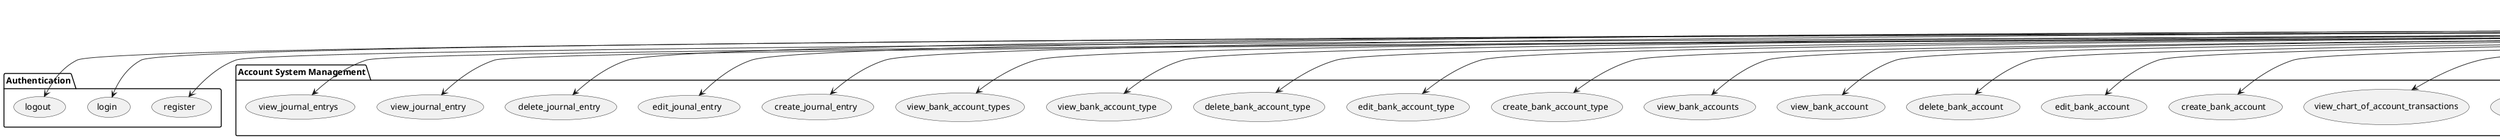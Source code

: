@startuml name Double Entry System

actor User
' min 62 API '

package "Authentication" {
    ' routes auth '
    usecase register
    usecase login
    ' frontend handle, bec it stateless '
    usecase logout

    User --> (register)
    User --> (login)
    User --> (logout)
    ' 3 '
}

package "Account System Management" {
    
    ' routes user ' 
    usecase delete_account
    usecase update_user_profile
    usecase change_password
    usecase view_profile


    User --> (delete_account)
    User --> (update_user_profile)
    User --> (change_password)
    User --> (view_profile)
    ' 5 '
}

package "Company Management" {
    ' routes company '
    usecase create_company
    usecase edit_company
    usecase delete_company
    usecase add_user_to_company
    usecase remove_user_from_company
    usecase view_company
    usecase view_companys
    usecase view_company_users

    User --> (create_company)
    User --> (edit_company)
    User --> (delete_company)
    User --> (add_user_to_company)
    User --> (remove_user_from_company)
    User --> (view_company)
    User --> (view_companys)
    User --> (view_company_users)
    ' 8 '

}

package "Customer Management" {
    ' customer '
    usecase create_customer
    usecase edit_customer
    usecase delete_customer
    usecase view_customer
    usecase view_customers
    
    ' contact '
    usecase create_customer_contact
    usecase edit_customer_contact
    usecase delete_customer_contact
    usecase view_customer_contact
    usecase view_customer_contacts
    
   
    
    User --> (create_customer)
    User --> (edit_customer)
    User --> (delete_customer)
    User --> (view_customer)
    User --> (view_customers)
    User --> (create_customer_contact)
    User --> (edit_customer_contact)
    User --> (delete_customer_contact)
    User --> (view_customer_contact)
    User --> (view_customer_contacts)
    ' 9 '
}

package "Project Management" {
    ' project '
    usecase create_project
    usecase edit_project
    usecase delete_project
    usecase view_project
    usecase view_projects
    
    ' location '
    usecase create_project_location
    usecase edit_project_location
    usecase delete_project_location
    usecase view_project_location

    ' location type '
    usecase create_location_type
    usecase edit_location_type
    usecase delete_location_type
    usecase view_location_type

    ' project_location'
    usecase attach_location_to_project
    usecase detach_location_from_project

    ' project info'
    usecase create_project_info
    usecase edit_project_info
    usecase delete_project_info
    usecase view_project_infos

    ' project status '
    usecase create_project_status
    usecase edit_project_status
    usecase delete_project_status
    usecase view_project_status
    usecase view_project_statuses



    User --> (create_project)
    User --> (edit_project)
    User --> (delete_project)
    User --> (view_project)
    User --> (view_projects)
    User --> (create_project_location)
    User --> (edit_project_location)
    User --> (delete_project_location)
    User --> (view_project_location)
    User --> (create_location_type)
    User --> (edit_location_type)
    User --> (delete_location_type)
    User --> (view_location_type)
    User --> (attach_location_to_project)
    User --> (detach_location_from_project)
    User --> (create_project_info)
    User --> (edit_project_info)
    User --> (delete_project_info)
    User --> (view_project_info)
    User --> (view_project_infos)
    User --> (create_project_status)
    User --> (edit_project_status)
    User --> (delete_project_status)
    User --> (view_project_status)
    User --> (view_project_statuses)
    ' 23 '

}

package "Account System Management" {
    usecase upload_chart_of_account_template
    usecase download_chart_of_account_template

    usecase create_chart_of_account
    usecase edit_chart_of_account
    usecase delete_chart_of_account
    usecase view_chart_of_account
    usecase view_chart_of_accounts

    usecase view_chart_of_account_balance
    usecase view_chart_of_account_transaction
    usecase view_chart_of_account_transactions

    usecase create_bank_account
    usecase edit_bank_account
    usecase delete_bank_account
    usecase view_bank_account
    usecase view_bank_accounts

    usecase create_bank_account_type
    usecase edit_bank_account_type
    usecase delete_bank_account_type
    usecase view_bank_account_type
    usecase view_bank_account_types

    usecase create_journal_entry
    usecase edit_jounal_entry
    usecase delete_journal_entry
    usecase view_journal_entry
    usecase view_journal_entrys

    User --> (upload_chart_of_account_template)
    User --> (download_chart_of_account_template)
    User --> (create_chart_of_account)
    User --> (edit_chart_of_account)
    User --> (delete_chart_of_account)
    User --> (view_chart_of_account)
    User --> (view_chart_of_accounts)
    
    User --> (view_chart_of_account_balance)
    User --> (view_chart_of_account_transaction)
    User --> (view_chart_of_account_transactions)

    User --> (create_bank_account)
    User --> (edit_bank_account)
    User --> (delete_bank_account)
    User --> (view_bank_account)
    User --> (view_bank_accounts)
    User --> (create_bank_account_type)
    User --> (edit_bank_account_type)
    User --> (delete_bank_account_type)
    User --> (view_bank_account_type)
    User --> (view_bank_account_types)
    User --> (create_journal_entry)
    User --> (edit_jounal_entry)
    User --> (delete_journal_entry)
    User --> (view_journal_entry)
    User --> (view_journal_entrys)
    ' 25 '
}
@enduml
